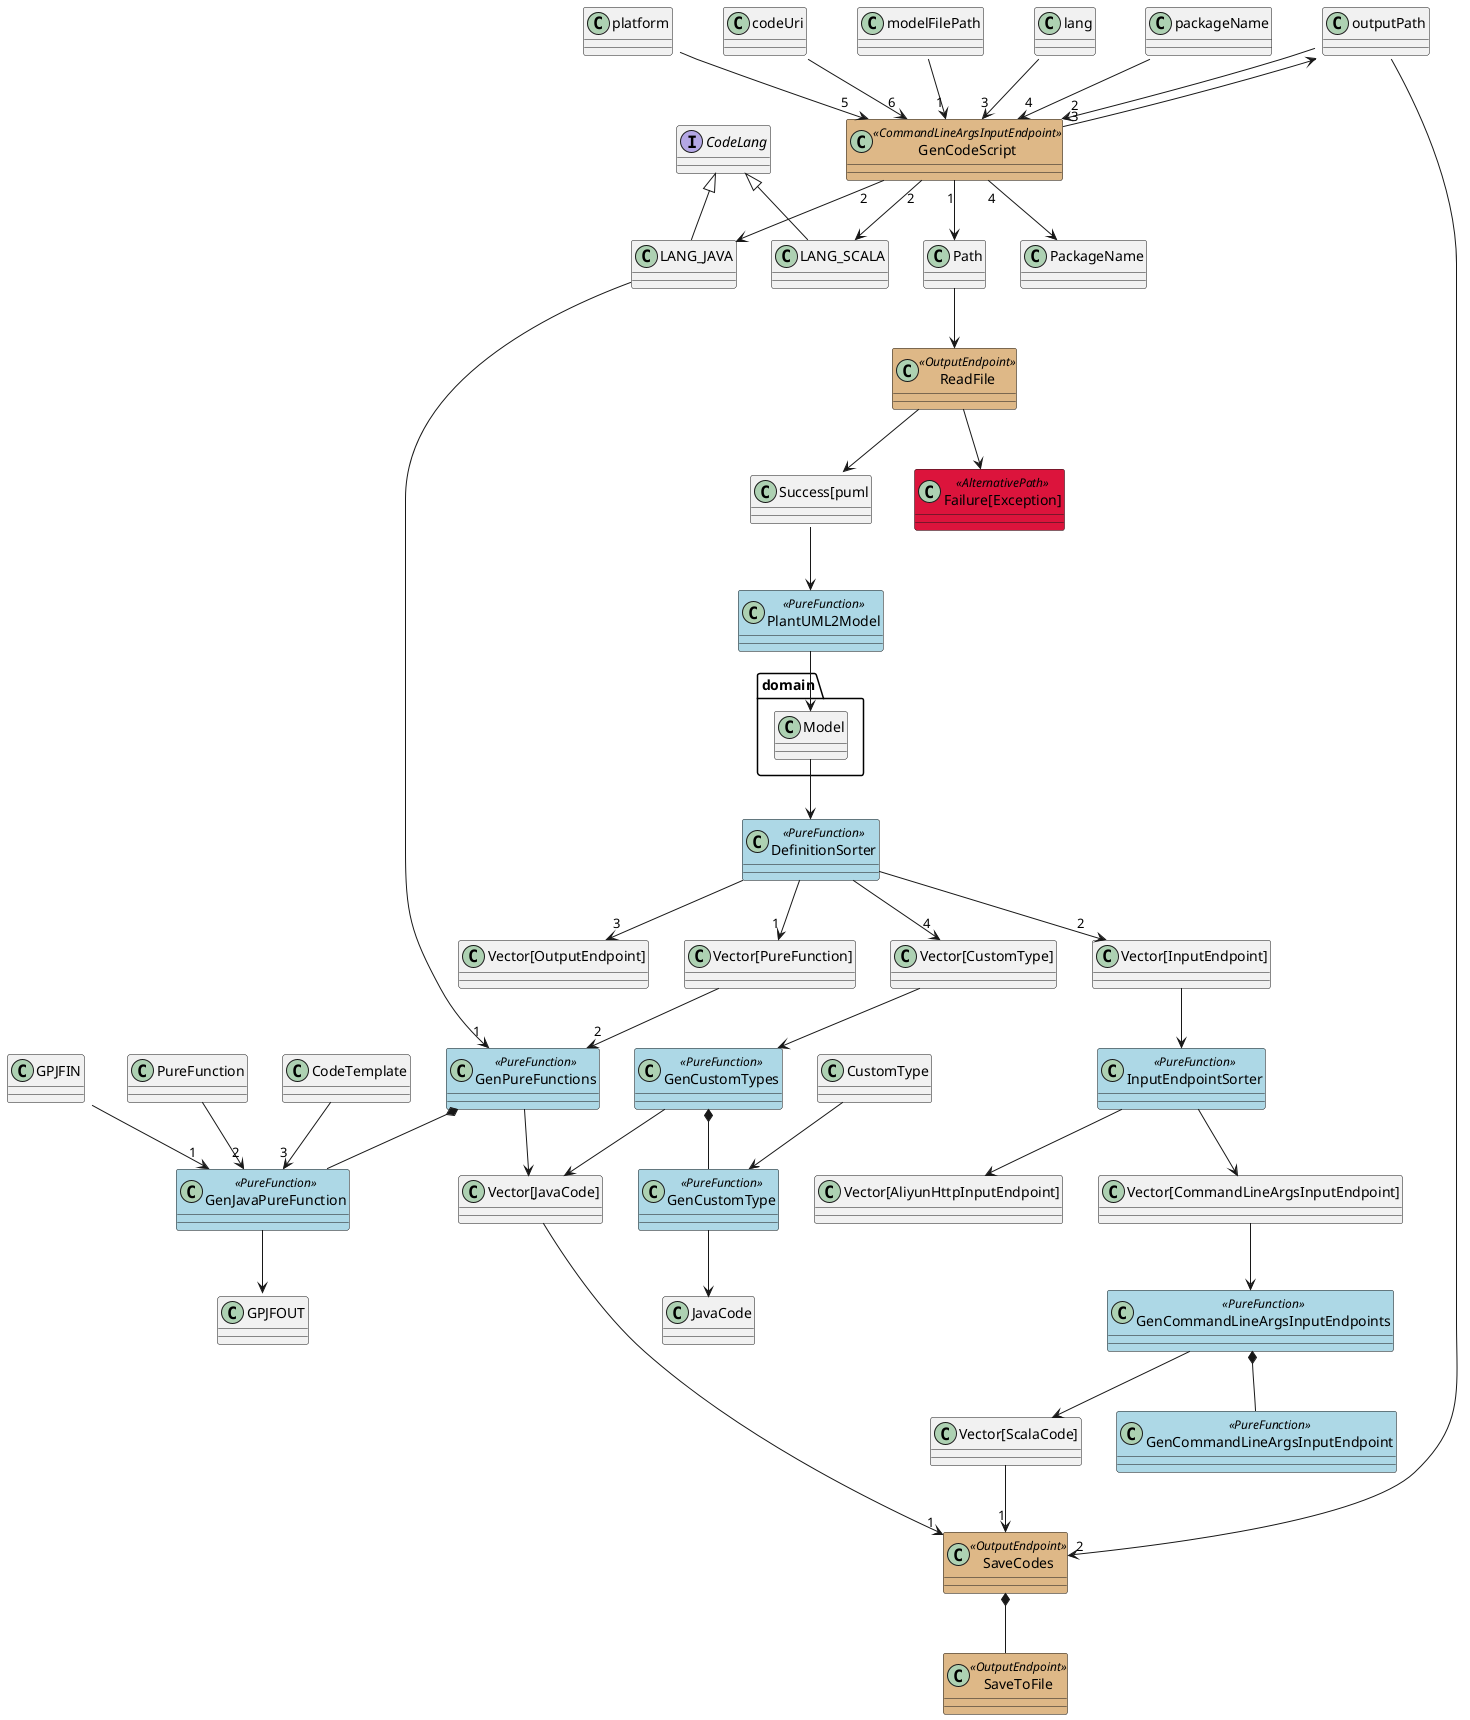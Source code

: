 @startuml
skinparam class {
	BackgroundColor<<CommandLineInputEndpoint>> BurlyWood
	BackgroundColor<<CommandLineArgsInputEndpoint>> BurlyWood
	BackgroundColor<<AliyunHttpInputEndpoint>> BurlyWood
	BackgroundColor<<OutputEndpoint>> BurlyWood
	BackgroundColor<<PureFunction>> LightBlue
	BackgroundColor<<AlternativePath>> Crimson
}

class GenCodeScript <<CommandLineArgsInputEndpoint>>
class ReadFile <<OutputEndpoint>>
class PlantUML2Model <<PureFunction>>
class GenPureFunctions <<PureFunction>>
class GenJavaPureFunction <<PureFunction>>
class GenCommandLineArgsInputEndpoints <<PureFunction>>
class GenCommandLineArgsInputEndpoint <<PureFunction>>
class GenCustomTypes <<PureFunction>>
class GenCustomType <<PureFunction>>
class DefinitionSorter <<PureFunction>>
class InputEndpointSorter <<PureFunction>>
class SaveCodes <<OutputEndpoint>>
class SaveToFile <<OutputEndpoint>>
class "Failure[Exception]" <<AlternativePath>>
interface CodeLang
CodeLang <|-- LANG_JAVA
CodeLang <|-- LANG_SCALA

modelFilePath::String --> "1" GenCodeScript
outputPath::String --> "2" GenCodeScript
lang::String --> "3" GenCodeScript
packageName::String --> "4" GenCodeScript
platform::String --> "5" GenCodeScript
codeUri::String --> "6" GenCodeScript
GenCodeScript "1" --> Path
GenCodeScript "2" --> LANG_JAVA
GenCodeScript "2" --> LANG_SCALA
GenCodeScript "3" --> outputPath::Path
GenCodeScript "4" --> PackageName
LANG_JAVA -> "1" GenPureFunctions
Path --> ReadFile
ReadFile --> "Success[puml::String]"
ReadFile --> "Failure[Exception]"
"Success[puml::String]" --> PlantUML2Model
PlantUML2Model --> domain.Model
domain.Model --> DefinitionSorter
DefinitionSorter --> "1" "Vector[PureFunction]"
DefinitionSorter --> "2" "Vector[InputEndpoint]"
DefinitionSorter --> "3" "Vector[OutputEndpoint]"
DefinitionSorter --> "4" "Vector[CustomType]"
"Vector[InputEndpoint]" --> InputEndpointSorter
InputEndpointSorter --> "Vector[CommandLineArgsInputEndpoint]"
InputEndpointSorter --> "Vector[AliyunHttpInputEndpoint]"
"Vector[PureFunction]" --> "2" GenPureFunctions
"Vector[CustomType]" --> GenCustomTypes
GenCustomTypes --> "Vector[JavaCode]"
GenCustomTypes *-- GenCustomType
CustomType --> GenCustomType
GenCustomType --> JavaCode
GenPureFunctions --> "Vector[JavaCode]"
GenPureFunctions *-- GenJavaPureFunction
GPJFIN::PackageName --> "1" GenJavaPureFunction
PureFunction --> "2" GenJavaPureFunction
CodeTemplate --> "3" GenJavaPureFunction
GenJavaPureFunction --> GPJFOUT::JavaCode
"Vector[CommandLineArgsInputEndpoint]" --> GenCommandLineArgsInputEndpoints
GenCommandLineArgsInputEndpoints --> "Vector[ScalaCode]"
GenCommandLineArgsInputEndpoints *-- GenCommandLineArgsInputEndpoint
"Vector[ScalaCode]" --> "1" SaveCodes
"Vector[JavaCode]" --> "1" SaveCodes
outputPath::Path --> "2" SaveCodes
SaveCodes *-- SaveToFile
@enduml